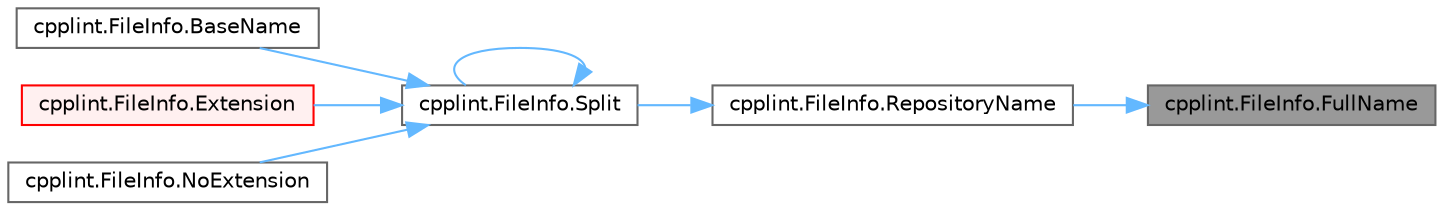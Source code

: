 digraph "cpplint.FileInfo.FullName"
{
 // LATEX_PDF_SIZE
  bgcolor="transparent";
  edge [fontname=Helvetica,fontsize=10,labelfontname=Helvetica,labelfontsize=10];
  node [fontname=Helvetica,fontsize=10,shape=box,height=0.2,width=0.4];
  rankdir="RL";
  Node1 [id="Node000001",label="cpplint.FileInfo.FullName",height=0.2,width=0.4,color="gray40", fillcolor="grey60", style="filled", fontcolor="black",tooltip=" "];
  Node1 -> Node2 [id="edge1_Node000001_Node000002",dir="back",color="steelblue1",style="solid",tooltip=" "];
  Node2 [id="Node000002",label="cpplint.FileInfo.RepositoryName",height=0.2,width=0.4,color="grey40", fillcolor="white", style="filled",URL="$classcpplint_1_1_file_info.html#a714480dc56e24fd965f3273edfb1b268",tooltip=" "];
  Node2 -> Node3 [id="edge2_Node000002_Node000003",dir="back",color="steelblue1",style="solid",tooltip=" "];
  Node3 [id="Node000003",label="cpplint.FileInfo.Split",height=0.2,width=0.4,color="grey40", fillcolor="white", style="filled",URL="$classcpplint_1_1_file_info.html#a5e303a91249d059740177b183888e89a",tooltip=" "];
  Node3 -> Node4 [id="edge3_Node000003_Node000004",dir="back",color="steelblue1",style="solid",tooltip=" "];
  Node4 [id="Node000004",label="cpplint.FileInfo.BaseName",height=0.2,width=0.4,color="grey40", fillcolor="white", style="filled",URL="$classcpplint_1_1_file_info.html#a53c9c65b587cd00d861147a1045c1d02",tooltip=" "];
  Node3 -> Node5 [id="edge4_Node000003_Node000005",dir="back",color="steelblue1",style="solid",tooltip=" "];
  Node5 [id="Node000005",label="cpplint.FileInfo.Extension",height=0.2,width=0.4,color="red", fillcolor="#FFF0F0", style="filled",URL="$classcpplint_1_1_file_info.html#a3f914f9343ddc32a191e4755417b1d12",tooltip=" "];
  Node3 -> Node7 [id="edge5_Node000003_Node000007",dir="back",color="steelblue1",style="solid",tooltip=" "];
  Node7 [id="Node000007",label="cpplint.FileInfo.NoExtension",height=0.2,width=0.4,color="grey40", fillcolor="white", style="filled",URL="$classcpplint_1_1_file_info.html#a6463961c468cbc54f7f8551b96ac531f",tooltip=" "];
  Node3 -> Node3 [id="edge6_Node000003_Node000003",dir="back",color="steelblue1",style="solid",tooltip=" "];
}
